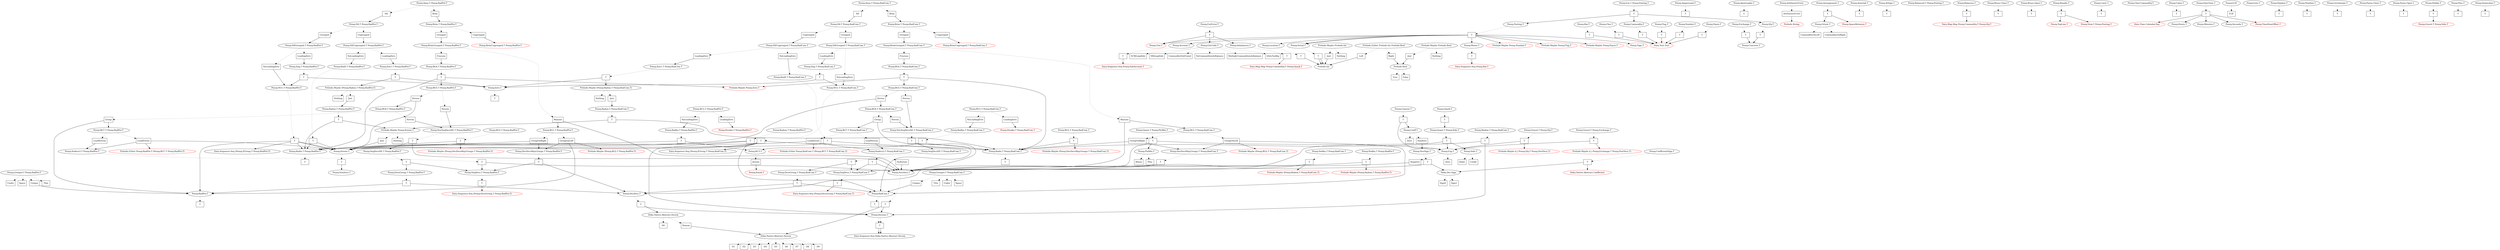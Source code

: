 digraph G {
node [color=red];
"Data.Sequence.Seq Deka.Native.Abstract.Decem" [color=black];
"Deka.Dec.Sign" [color=black];
"Deka.Dec.Sign Sign0" [shape=box, label=Sign0, color=black];
"Deka.Dec.Sign" -> "Deka.Dec.Sign Sign0" [style=dotted];
"Deka.Dec.Sign Sign1" [shape=box, label=Sign1, color=black];
"Deka.Dec.Sign" -> "Deka.Dec.Sign Sign1" [style=dotted];
"Deka.Native.Abstract.Decem" [color=black];
"Deka.Native.Abstract.Decem D0" [shape=box, label=D0, color=black];
"Deka.Native.Abstract.Decem" -> "Deka.Native.Abstract.Decem D0" [style=dotted];
"Deka.Native.Abstract.Decem Nonem" [shape=box, label=Nonem, color=black];
"Deka.Native.Abstract.Decem Nonem" -> "Deka.Native.Abstract.Novem";
"Deka.Native.Abstract.Decem" -> "Deka.Native.Abstract.Decem Nonem" [style=dotted];
"Deka.Native.Abstract.Novem" [color=black];
"Deka.Native.Abstract.Novem D1" [shape=box, label=D1, color=black];
"Deka.Native.Abstract.Novem" -> "Deka.Native.Abstract.Novem D1" [style=dotted];
"Deka.Native.Abstract.Novem D2" [shape=box, label=D2, color=black];
"Deka.Native.Abstract.Novem" -> "Deka.Native.Abstract.Novem D2" [style=dotted];
"Deka.Native.Abstract.Novem D3" [shape=box, label=D3, color=black];
"Deka.Native.Abstract.Novem" -> "Deka.Native.Abstract.Novem D3" [style=dotted];
"Deka.Native.Abstract.Novem D4" [shape=box, label=D4, color=black];
"Deka.Native.Abstract.Novem" -> "Deka.Native.Abstract.Novem D4" [style=dotted];
"Deka.Native.Abstract.Novem D5" [shape=box, label=D5, color=black];
"Deka.Native.Abstract.Novem" -> "Deka.Native.Abstract.Novem D5" [style=dotted];
"Deka.Native.Abstract.Novem D6" [shape=box, label=D6, color=black];
"Deka.Native.Abstract.Novem" -> "Deka.Native.Abstract.Novem D6" [style=dotted];
"Deka.Native.Abstract.Novem D7" [shape=box, label=D7, color=black];
"Deka.Native.Abstract.Novem" -> "Deka.Native.Abstract.Novem D7" [style=dotted];
"Deka.Native.Abstract.Novem D8" [shape=box, label=D8, color=black];
"Deka.Native.Abstract.Novem" -> "Deka.Native.Abstract.Novem D8" [style=dotted];
"Deka.Native.Abstract.Novem D9" [shape=box, label=D9, color=black];
"Deka.Native.Abstract.Novem" -> "Deka.Native.Abstract.Novem D9" [style=dotted];
"Penny.Account.T" [color=black];
"Penny.Account.T T" [shape=box, label=T, color=black];
"Penny.Account.T T" -> "Data.Sequence.Seq Penny.SubAccount.T";
"Penny.Account.T" -> "Penny.Account.T T" [style=dotted];
"Penny.Ampersand.T" [color=black];
"Penny.Ampersand.T T" [shape=box, label=T, color=black];
"Penny.Ampersand.T" -> "Penny.Ampersand.T T" [style=dotted];
"Penny.Anna.T Penny.RadCom.T" [color=black];
"Penny.Anna.T Penny.RadCom.T Nil" [shape=box, label=Nil, color=black];
"Penny.Anna.T Penny.RadCom.T Nil" -> "Penny.Nil.T Penny.RadCom.T";
"Penny.Anna.T Penny.RadCom.T" -> "Penny.Anna.T Penny.RadCom.T Nil" [style=dotted];
"Penny.Anna.T Penny.RadCom.T Brim" [shape=box, label=Brim, color=black];
"Penny.Anna.T Penny.RadCom.T Brim" -> "Penny.Brim.T Penny.RadCom.T";
"Penny.Anna.T Penny.RadCom.T" -> "Penny.Anna.T Penny.RadCom.T Brim" [style=dotted];
"Penny.Anna.T Penny.RadPer.T" [color=black];
"Penny.Anna.T Penny.RadPer.T Nil" [shape=box, label=Nil, color=black];
"Penny.Anna.T Penny.RadPer.T Nil" -> "Penny.Nil.T Penny.RadPer.T";
"Penny.Anna.T Penny.RadPer.T" -> "Penny.Anna.T Penny.RadPer.T Nil" [style=dotted];
"Penny.Anna.T Penny.RadPer.T Brim" [shape=box, label=Brim, color=black];
"Penny.Anna.T Penny.RadPer.T Brim" -> "Penny.Brim.T Penny.RadPer.T";
"Penny.Anna.T Penny.RadPer.T" -> "Penny.Anna.T Penny.RadPer.T Brim" [style=dotted];
"Penny.Apostrophe.T" [color=black];
"Penny.Apostrophe.T T" [shape=box, label=T, color=black];
"Penny.Apostrophe.T" -> "Penny.Apostrophe.T T" [style=dotted];
"Penny.ArithmeticError" [color=black];
"Penny.ArithmeticError ArithmeticError" [shape=box, label=ArithmeticError, color=black];
"Penny.ArithmeticError ArithmeticError" -> "Prelude.String";
"Penny.ArithmeticError" -> "Penny.ArithmeticError ArithmeticError" [style=dotted];
"Penny.Arrangement.T" [color=black];
"Penny.Arrangement.T T" [shape=box, label=T, color=black];
"Penny.Arrangement.T T" -> "Penny.Orient.T";
"Penny.Arrangement.T T" -> "Penny.SpaceBetween.T";
"Penny.Arrangement.T" -> "Penny.Arrangement.T T" [style=dotted];
"Penny.Asterisk.T" [color=black];
"Penny.Asterisk.T T" [shape=box, label=T, color=black];
"Penny.Asterisk.T" -> "Penny.Asterisk.T T" [style=dotted];
"Penny.AtSign.T" [color=black];
"Penny.AtSign.T T" [shape=box, label=T, color=black];
"Penny.AtSign.T" -> "Penny.AtSign.T T" [style=dotted];
"Penny.BG1.T Penny.RadCom.T" [color=black];
"Penny.BG1.T Penny.RadCom.T GroupOnLeft" [shape=box, label=GroupOnLeft, color=black];
"Penny.BG1.T Penny.RadCom.T GroupOnLeft" -> "Penny.RadCom.T";
"Penny.BG1.T Penny.RadCom.T GroupOnLeft" -> "Penny.DecDecsMayGroups.T Penny.RadCom.T";
"Penny.BG1.T Penny.RadCom.T GroupOnLeft" -> "Prelude.Maybe (Penny.BG2.T Penny.RadCom.T)";
"Penny.BG1.T Penny.RadCom.T" -> "Penny.BG1.T Penny.RadCom.T GroupOnLeft" [style=dotted];
"Penny.BG1.T Penny.RadCom.T GroupOnRight" [shape=box, label=GroupOnRight, color=black];
"Penny.BG1.T Penny.RadCom.T GroupOnRight" -> "Penny.Radix.T Penny.RadCom.T";
"Penny.BG1.T Penny.RadCom.T GroupOnRight" -> "Penny.DecDecsMayGroups.T Penny.RadCom.T";
"Penny.BG1.T Penny.RadCom.T" -> "Penny.BG1.T Penny.RadCom.T GroupOnRight" [style=dotted];
"Penny.BG1.T Penny.RadPer.T" [color=black];
"Penny.BG1.T Penny.RadPer.T GroupOnLeft" [shape=box, label=GroupOnLeft, color=black];
"Penny.BG1.T Penny.RadPer.T GroupOnLeft" -> "Penny.RadPer.T";
"Penny.BG1.T Penny.RadPer.T GroupOnLeft" -> "Penny.DecDecsMayGroups.T Penny.RadPer.T";
"Penny.BG1.T Penny.RadPer.T GroupOnLeft" -> "Prelude.Maybe (Penny.BG2.T Penny.RadPer.T)";
"Penny.BG1.T Penny.RadPer.T" -> "Penny.BG1.T Penny.RadPer.T GroupOnLeft" [style=dotted];
"Penny.BG1.T Penny.RadPer.T GroupOnRight" [shape=box, label=GroupOnRight, color=black];
"Penny.BG1.T Penny.RadPer.T GroupOnRight" -> "Penny.Radix.T Penny.RadPer.T";
"Penny.BG1.T Penny.RadPer.T GroupOnRight" -> "Penny.DecDecsMayGroups.T Penny.RadPer.T";
"Penny.BG1.T Penny.RadPer.T" -> "Penny.BG1.T Penny.RadPer.T GroupOnRight" [style=dotted];
"Penny.BG2.T Penny.RadCom.T" [color=black];
"Penny.BG2.T Penny.RadCom.T T" [shape=box, label=T, color=black];
"Penny.BG2.T Penny.RadCom.T T" -> "Penny.Radix.T Penny.RadCom.T";
"Penny.BG2.T Penny.RadCom.T T" -> "Prelude.Maybe (Penny.DecDecsMayGroups.T Penny.RadCom.T)";
"Penny.BG2.T Penny.RadCom.T" -> "Penny.BG2.T Penny.RadCom.T T" [style=dotted];
"Penny.BG2.T Penny.RadPer.T" [color=black];
"Penny.BG2.T Penny.RadPer.T T" [shape=box, label=T, color=black];
"Penny.BG2.T Penny.RadPer.T T" -> "Penny.Radix.T Penny.RadPer.T";
"Penny.BG2.T Penny.RadPer.T T" -> "Prelude.Maybe (Penny.DecDecsMayGroups.T Penny.RadPer.T)";
"Penny.BG2.T Penny.RadPer.T" -> "Penny.BG2.T Penny.RadPer.T T" [style=dotted];
"Penny.BG4.T Penny.RadCom.T" [color=black];
"Penny.BG4.T Penny.RadCom.T T" [shape=box, label=T, color=black];
"Penny.BG4.T Penny.RadCom.T T" -> "Prelude.Maybe Penny.Zero.T";
"Penny.BG4.T Penny.RadCom.T T" -> "Penny.Radix.T Penny.RadCom.T";
"Penny.BG4.T Penny.RadCom.T T" -> "Penny.BG5.T Penny.RadCom.T";
"Penny.BG4.T Penny.RadCom.T" -> "Penny.BG4.T Penny.RadCom.T T" [style=dotted];
"Penny.BG4.T Penny.RadPer.T" [color=black];
"Penny.BG4.T Penny.RadPer.T T" [shape=box, label=T, color=black];
"Penny.BG4.T Penny.RadPer.T T" -> "Prelude.Maybe Penny.Zero.T";
"Penny.BG4.T Penny.RadPer.T T" -> "Penny.Radix.T Penny.RadPer.T";
"Penny.BG4.T Penny.RadPer.T T" -> "Penny.BG5.T Penny.RadPer.T";
"Penny.BG4.T Penny.RadPer.T" -> "Penny.BG4.T Penny.RadPer.T T" [style=dotted];
"Penny.BG5.T Penny.RadCom.T" [color=black];
"Penny.BG5.T Penny.RadCom.T Novem" [shape=box, label=Novem, color=black];
"Penny.BG5.T Penny.RadCom.T Novem" -> "Penny.NovSeqDecsNE.T Penny.RadCom.T";
"Penny.BG5.T Penny.RadCom.T" -> "Penny.BG5.T Penny.RadCom.T Novem" [style=dotted];
"Penny.BG5.T Penny.RadCom.T Zeroes" [shape=box, label=Zeroes, color=black];
"Penny.BG5.T Penny.RadCom.T Zeroes" -> "Penny.Zeroes.T";
"Penny.BG5.T Penny.RadCom.T Zeroes" -> "Penny.BG6.T Penny.RadCom.T";
"Penny.BG5.T Penny.RadCom.T" -> "Penny.BG5.T Penny.RadCom.T Zeroes" [style=dotted];
"Penny.BG5.T Penny.RadPer.T" [color=black];
"Penny.BG5.T Penny.RadPer.T Novem" [shape=box, label=Novem, color=black];
"Penny.BG5.T Penny.RadPer.T Novem" -> "Penny.NovSeqDecsNE.T Penny.RadPer.T";
"Penny.BG5.T Penny.RadPer.T" -> "Penny.BG5.T Penny.RadPer.T Novem" [style=dotted];
"Penny.BG5.T Penny.RadPer.T Zeroes" [shape=box, label=Zeroes, color=black];
"Penny.BG5.T Penny.RadPer.T Zeroes" -> "Penny.Zeroes.T";
"Penny.BG5.T Penny.RadPer.T Zeroes" -> "Penny.BG6.T Penny.RadPer.T";
"Penny.BG5.T Penny.RadPer.T" -> "Penny.BG5.T Penny.RadPer.T Zeroes" [style=dotted];
"Penny.BG6.T Penny.RadCom.T" [color=black];
"Penny.BG6.T Penny.RadCom.T Novem" [shape=box, label=Novem, color=black];
"Penny.BG6.T Penny.RadCom.T Novem" -> "Penny.NovSeqDecsNE.T Penny.RadCom.T";
"Penny.BG6.T Penny.RadCom.T" -> "Penny.BG6.T Penny.RadCom.T Novem" [style=dotted];
"Penny.BG6.T Penny.RadCom.T Group" [shape=box, label=Group, color=black];
"Penny.BG6.T Penny.RadCom.T Group" -> "Penny.RadCom.T";
"Penny.BG6.T Penny.RadCom.T Group" -> "Penny.BG7.T Penny.RadCom.T";
"Penny.BG6.T Penny.RadCom.T" -> "Penny.BG6.T Penny.RadCom.T Group" [style=dotted];
"Penny.BG6.T Penny.RadPer.T" [color=black];
"Penny.BG6.T Penny.RadPer.T Novem" [shape=box, label=Novem, color=black];
"Penny.BG6.T Penny.RadPer.T Novem" -> "Penny.NovSeqDecsNE.T Penny.RadPer.T";
"Penny.BG6.T Penny.RadPer.T" -> "Penny.BG6.T Penny.RadPer.T Novem" [style=dotted];
"Penny.BG6.T Penny.RadPer.T Group" [shape=box, label=Group, color=black];
"Penny.BG6.T Penny.RadPer.T Group" -> "Penny.RadPer.T";
"Penny.BG6.T Penny.RadPer.T Group" -> "Penny.BG7.T Penny.RadPer.T";
"Penny.BG6.T Penny.RadPer.T" -> "Penny.BG6.T Penny.RadPer.T Group" [style=dotted];
"Penny.BG7.T Penny.RadCom.T" [color=black];
"Penny.BG7.T Penny.RadCom.T LeadZeroes" [shape=box, label=LeadZeroes, color=black];
"Penny.BG7.T Penny.RadCom.T LeadZeroes" -> "Penny.Zeroes.T";
"Penny.BG7.T Penny.RadCom.T LeadZeroes" -> "Prelude.Either Penny.RadCom.T (Penny.BG7.T Penny.RadCom.T)";
"Penny.BG7.T Penny.RadCom.T LeadZeroes" -> "Penny.Nodecs3.T Penny.RadCom.T";
"Penny.BG7.T Penny.RadCom.T" -> "Penny.BG7.T Penny.RadCom.T LeadZeroes" [style=dotted];
"Penny.BG7.T Penny.RadCom.T LeadNovem" [shape=box, label=LeadNovem, color=black];
"Penny.BG7.T Penny.RadCom.T LeadNovem" -> "Penny.Nodecs3.T Penny.RadCom.T";
"Penny.BG7.T Penny.RadCom.T" -> "Penny.BG7.T Penny.RadCom.T LeadNovem" [style=dotted];
"Penny.BG7.T Penny.RadPer.T" [color=black];
"Penny.BG7.T Penny.RadPer.T LeadZeroes" [shape=box, label=LeadZeroes, color=black];
"Penny.BG7.T Penny.RadPer.T LeadZeroes" -> "Penny.Zeroes.T";
"Penny.BG7.T Penny.RadPer.T LeadZeroes" -> "Prelude.Either Penny.RadPer.T (Penny.BG7.T Penny.RadPer.T)";
"Penny.BG7.T Penny.RadPer.T LeadZeroes" -> "Penny.Nodecs3.T Penny.RadPer.T";
"Penny.BG7.T Penny.RadPer.T" -> "Penny.BG7.T Penny.RadPer.T LeadZeroes" [style=dotted];
"Penny.BG7.T Penny.RadPer.T LeadNovem" [shape=box, label=LeadNovem, color=black];
"Penny.BG7.T Penny.RadPer.T LeadNovem" -> "Penny.Nodecs3.T Penny.RadPer.T";
"Penny.BG7.T Penny.RadPer.T" -> "Penny.BG7.T Penny.RadPer.T LeadNovem" [style=dotted];
"Penny.BU2.T Penny.RadCom.T" [color=black];
"Penny.BU2.T Penny.RadCom.T LeadingZero" [shape=box, label=LeadingZero, color=black];
"Penny.BU2.T Penny.RadCom.T LeadingZero" -> "Penny.Zerabu.T Penny.RadCom.T";
"Penny.BU2.T Penny.RadCom.T" -> "Penny.BU2.T Penny.RadCom.T LeadingZero" [style=dotted];
"Penny.BU2.T Penny.RadCom.T NoLeadingZero" [shape=box, label=NoLeadingZero, color=black];
"Penny.BU2.T Penny.RadCom.T NoLeadingZero" -> "Penny.Radbu.T Penny.RadCom.T";
"Penny.BU2.T Penny.RadCom.T" -> "Penny.BU2.T Penny.RadCom.T NoLeadingZero" [style=dotted];
"Penny.BU2.T Penny.RadPer.T" [color=black];
"Penny.BU2.T Penny.RadPer.T LeadingZero" [shape=box, label=LeadingZero, color=black];
"Penny.BU2.T Penny.RadPer.T LeadingZero" -> "Penny.Zerabu.T Penny.RadPer.T";
"Penny.BU2.T Penny.RadPer.T" -> "Penny.BU2.T Penny.RadPer.T LeadingZero" [style=dotted];
"Penny.BU2.T Penny.RadPer.T NoLeadingZero" [shape=box, label=NoLeadingZero, color=black];
"Penny.BU2.T Penny.RadPer.T NoLeadingZero" -> "Penny.Radbu.T Penny.RadPer.T";
"Penny.BU2.T Penny.RadPer.T" -> "Penny.BU2.T Penny.RadPer.T NoLeadingZero" [style=dotted];
"Penny.BU3.T" [color=black];
"Penny.BU3.T Zeroes" [shape=box, label=Zeroes, color=black];
"Penny.BU3.T Zeroes" -> "Penny.Zenod.T";
"Penny.BU3.T" -> "Penny.BU3.T Zeroes" [style=dotted];
"Penny.BU3.T NoZeroes" [shape=box, label=NoZeroes, color=black];
"Penny.BU3.T NoZeroes" -> "Penny.NovDecs.T";
"Penny.BU3.T" -> "Penny.BU3.T NoZeroes" [style=dotted];
"Penny.Balanced.T Penny.Posting.T" [color=black];
"Penny.Balances.T" [color=black];
"Penny.Balances.T T" [shape=box, label=T, color=black];
"Penny.Balances.T T" -> "Data.Map.Map Penny.Commodity.T Penny.Qty.T";
"Penny.Balances.T" -> "Penny.Balances.T T" [style=dotted];
"Penny.Bar.T" [color=black];
"Penny.Bar.T T" [shape=box, label=T, color=black];
"Penny.Bar.T T" -> "Data.Text.Text";
"Penny.Bar.T" -> "Penny.Bar.T T" [style=dotted];
"Penny.Brace.Close.T" [color=black];
"Penny.Brace.Close.T T" [shape=box, label=T, color=black];
"Penny.Brace.Close.T" -> "Penny.Brace.Close.T T" [style=dotted];
"Penny.Brace.Open.T" [color=black];
"Penny.Brace.Open.T T" [shape=box, label=T, color=black];
"Penny.Brace.Open.T" -> "Penny.Brace.Open.T T" [style=dotted];
"Penny.Brim.T Penny.RadPer.T" [color=black];
"Penny.Brim.T Penny.RadPer.T Grouped" [shape=box, label=Grouped, color=black];
"Penny.Brim.T Penny.RadPer.T Grouped" -> "Penny.BrimGrouped.T Penny.RadPer.T";
"Penny.Brim.T Penny.RadPer.T" -> "Penny.Brim.T Penny.RadPer.T Grouped" [style=dotted];
"Penny.Brim.T Penny.RadPer.T Ungrouped" [shape=box, label=Ungrouped, color=black];
"Penny.Brim.T Penny.RadPer.T Ungrouped" -> "Penny.BrimUngrouped.T Penny.RadPer.T";
"Penny.Brim.T Penny.RadPer.T" -> "Penny.Brim.T Penny.RadPer.T Ungrouped" [style=dotted];
"Penny.Brim.T Penny.RadCom.T" [color=black];
"Penny.Brim.T Penny.RadCom.T Grouped" [shape=box, label=Grouped, color=black];
"Penny.Brim.T Penny.RadCom.T Grouped" -> "Penny.BrimGrouped.T Penny.RadCom.T";
"Penny.Brim.T Penny.RadCom.T" -> "Penny.Brim.T Penny.RadCom.T Grouped" [style=dotted];
"Penny.Brim.T Penny.RadCom.T Ungrouped" [shape=box, label=Ungrouped, color=black];
"Penny.Brim.T Penny.RadCom.T Ungrouped" -> "Penny.BrimUngrouped.T Penny.RadCom.T";
"Penny.Brim.T Penny.RadCom.T" -> "Penny.Brim.T Penny.RadCom.T Ungrouped" [style=dotted];
"Penny.BrimGrouped.T Penny.RadPer.T" [color=black];
"Penny.BrimGrouped.T Penny.RadPer.T Masuno" [shape=box, label=Masuno, color=black];
"Penny.BrimGrouped.T Penny.RadPer.T Masuno" -> "Penny.NovDecs.T";
"Penny.BrimGrouped.T Penny.RadPer.T Masuno" -> "Penny.BG1.T Penny.RadPer.T";
"Penny.BrimGrouped.T Penny.RadPer.T" -> "Penny.BrimGrouped.T Penny.RadPer.T Masuno" [style=dotted];
"Penny.BrimGrouped.T Penny.RadPer.T Fracuno" [shape=box, label=Fracuno, color=black];
"Penny.BrimGrouped.T Penny.RadPer.T Fracuno" -> "Penny.BG4.T Penny.RadPer.T";
"Penny.BrimGrouped.T Penny.RadPer.T" -> "Penny.BrimGrouped.T Penny.RadPer.T Fracuno" [style=dotted];
"Penny.BrimGrouped.T Penny.RadCom.T" [color=black];
"Penny.BrimGrouped.T Penny.RadCom.T Masuno" [shape=box, label=Masuno, color=black];
"Penny.BrimGrouped.T Penny.RadCom.T Masuno" -> "Penny.NovDecs.T";
"Penny.BrimGrouped.T Penny.RadCom.T Masuno" -> "Penny.BG1.T Penny.RadCom.T";
"Penny.BrimGrouped.T Penny.RadCom.T" -> "Penny.BrimGrouped.T Penny.RadCom.T Masuno" [style=dotted];
"Penny.BrimGrouped.T Penny.RadCom.T Fracuno" [shape=box, label=Fracuno, color=black];
"Penny.BrimGrouped.T Penny.RadCom.T Fracuno" -> "Penny.BG4.T Penny.RadCom.T";
"Penny.BrimGrouped.T Penny.RadCom.T" -> "Penny.BrimGrouped.T Penny.RadCom.T Fracuno" [style=dotted];
"Penny.Bundle.T" [color=black];
"Penny.Bundle.T T" [shape=box, label=T, color=black];
"Penny.Bundle.T T" -> "Penny.TopLine.T";
"Penny.Bundle.T T" -> "Penny.View.T Penny.Posting.T";
"Penny.Bundle.T" -> "Penny.Bundle.T T" [style=dotted];
"Penny.Caret.T" [color=black];
"Penny.Caret.T T" [shape=box, label=T, color=black];
"Penny.Caret.T" -> "Penny.Caret.T T" [style=dotted];
"Penny.Cement.T" [color=black];
"Penny.Cement.T T" [shape=box, label=T, color=black];
"Penny.Cement.T T" -> "Penny.Coeff.T";
"Penny.Cement.T T" -> "Penny.Exp.T";
"Penny.Cement.T" -> "Penny.Cement.T T" [style=dotted];
"Penny.Char.Commodity.T" [color=black];
"Penny.Clxn.T" [color=black];
"Penny.Clxn.T T" [shape=box, label=T, color=black];
"Penny.Clxn.T T" -> "Data.Text.Text";
"Penny.Clxn.T" -> "Penny.Clxn.T T" [style=dotted];
"Penny.Coeff.T" [color=black];
"Penny.Coeff.T Zero" [shape=box, label=Zero, color=black];
"Penny.Coeff.T" -> "Penny.Coeff.T Zero" [style=dotted];
"Penny.Coeff.T NonZero" [shape=box, label=NonZero, color=black];
"Penny.Coeff.T NonZero" -> "Penny.NovSign.T";
"Penny.Coeff.T" -> "Penny.Coeff.T NonZero" [style=dotted];
"Penny.CoefficientSign.T" [color=black];
"Penny.CoefficientSign.T T" [shape=box, label=T, color=black];
"Penny.CoefficientSign.T T" -> "Deka.Native.Abstract.Coefficient";
"Penny.CoefficientSign.T T" -> "Deka.Dec.Sign";
"Penny.CoefficientSign.T" -> "Penny.CoefficientSign.T T" [style=dotted];
"Penny.Colon.T" [color=black];
"Penny.Colon.T T" [shape=box, label=T, color=black];
"Penny.Colon.T" -> "Penny.Colon.T T" [style=dotted];
"Penny.Commodity.T" [color=black];
"Penny.Commodity.T T" [shape=box, label=T, color=black];
"Penny.Commodity.T T" -> "Data.Text.Text";
"Penny.Commodity.T" -> "Penny.Commodity.T T" [style=dotted];
"Penny.Concrete.T" [color=black];
"Penny.Decems.T" [color=black];
"Penny.Decems.T T" [shape=box, label=T, color=black];
"Penny.Decems.T T" -> "Data.Sequence.Seq Deka.Native.Abstract.Decem";
"Penny.Decems.T" -> "Penny.Decems.T T" [style=dotted];
"Penny.DateTime.T" [color=black];
"Penny.DateTime.T T" [shape=box, label=T, color=black];
"Penny.DateTime.T T" -> "Data.Time.Calendar.Day";
"Penny.DateTime.T T" -> "Penny.Hours.T";
"Penny.DateTime.T T" -> "Penny.Minutes.T";
"Penny.DateTime.T T" -> "Penny.Seconds.T";
"Penny.DateTime.T T" -> "Penny.TimeZoneOffset.T";
"Penny.DateTime.T" -> "Penny.DateTime.T T" [style=dotted];
"Penny.DecDecs.T" [color=black];
"Penny.DecDecs.T T" [shape=box, label=T, color=black];
"Penny.DecDecs.T T" -> "Deka.Native.Abstract.Decem";
"Penny.DecDecs.T T" -> "Penny.Decems.T";
"Penny.DecDecs.T" -> "Penny.DecDecs.T T" [style=dotted];
"Penny.Decems.T" [color=black];
"Penny.Decems.T T" [shape=box, label=T, color=black];
"Penny.Decems.T T" -> "Data.Sequence.Seq Deka.Native.Abstract.Decem";
"Penny.Decems.T" -> "Penny.Decems.T T" [style=dotted];
"Penny.DecDecsMayGroups.T Penny.RadPer.T" [color=black];
"Penny.DecDecsMayGroups.T Penny.RadPer.T T" [shape=box, label=T, color=black];
"Penny.DecDecsMayGroups.T Penny.RadPer.T T" -> "Penny.DecDecs.T";
"Penny.DecDecsMayGroups.T Penny.RadPer.T T" -> "Penny.SeqDecs.T Penny.RadPer.T";
"Penny.DecDecsMayGroups.T Penny.RadPer.T" -> "Penny.DecDecsMayGroups.T Penny.RadPer.T T" [style=dotted];
"Penny.DecDecsMayGroups.T Penny.RadCom.T" [color=black];
"Penny.DecDecsMayGroups.T Penny.RadCom.T T" [shape=box, label=T, color=black];
"Penny.DecDecsMayGroups.T Penny.RadCom.T T" -> "Penny.DecDecs.T";
"Penny.DecDecsMayGroups.T Penny.RadCom.T T" -> "Penny.SeqDecs.T Penny.RadCom.T";
"Penny.DecDecsMayGroups.T Penny.RadCom.T" -> "Penny.DecDecsMayGroups.T Penny.RadCom.T T" [style=dotted];
"Penny.DecsGroup.T Penny.RadPer.T" [color=black];
"Penny.DecsGroup.T Penny.RadPer.T T" [shape=box, label=T, color=black];
"Penny.DecsGroup.T Penny.RadPer.T T" -> "Penny.RadPer.T";
"Penny.DecsGroup.T Penny.RadPer.T T" -> "Penny.DecDecs.T";
"Penny.DecsGroup.T Penny.RadPer.T" -> "Penny.DecsGroup.T Penny.RadPer.T T" [style=dotted];
"Penny.DecsGroup.T Penny.RadCom.T" [color=black];
"Penny.DecsGroup.T Penny.RadCom.T T" [shape=box, label=T, color=black];
"Penny.DecsGroup.T Penny.RadCom.T T" -> "Penny.RadCom.T";
"Penny.DecsGroup.T Penny.RadCom.T T" -> "Penny.DecDecs.T";
"Penny.DecsGroup.T Penny.RadCom.T" -> "Penny.DecsGroup.T Penny.RadCom.T T" [style=dotted];
"Penny.EOF" [color=black];
"Penny.EOF EOF" [shape=box, label=EOF, color=black];
"Penny.EOF" -> "Penny.EOF EOF" [style=dotted];
"Penny.Ent.T Penny.Posting.T" [color=black];
"Penny.Ent.T Penny.Posting.T T" [shape=box, label=T, color=black];
"Penny.Ent.T Penny.Posting.T T" -> "Penny.Qty.T";
"Penny.Ent.T Penny.Posting.T T" -> "Penny.Commodity.T";
"Penny.Ent.T Penny.Posting.T T" -> "Penny.Posting.T";
"Penny.Ent.T Penny.Posting.T" -> "Penny.Ent.T Penny.Posting.T T" [style=dotted];
"Penny.EntCode.T" [color=black];
"Penny.EntCode.T SCWrongSide" [shape=box, label=SCWrongSide, color=black];
"Penny.EntCode.T" -> "Penny.EntCode.T SCWrongSide" [style=dotted];
"Penny.EntCode.T SWrongSide" [shape=box, label=SWrongSide, color=black];
"Penny.EntCode.T" -> "Penny.EntCode.T SWrongSide" [style=dotted];
"Penny.EntCode.T CommodityNotFound" [shape=box, label=CommodityNotFound, color=black];
"Penny.EntCode.T" -> "Penny.EntCode.T CommodityNotFound" [style=dotted];
"Penny.EntCode.T NoCommoditiesInBalance" [shape=box, label=NoCommoditiesInBalance, color=black];
"Penny.EntCode.T" -> "Penny.EntCode.T NoCommoditiesInBalance" [style=dotted];
"Penny.EntCode.T MultipleCommoditiesInBalance" [shape=box, label=MultipleCommoditiesInBalance, color=black];
"Penny.EntCode.T" -> "Penny.EntCode.T MultipleCommoditiesInBalance" [style=dotted];
"Penny.EntCode.T QQtyTooBig" [shape=box, label=QQtyTooBig, color=black];
"Penny.EntCode.T" -> "Penny.EntCode.T QQtyTooBig" [style=dotted];
"Penny.EntError.T" [color=black];
"Penny.EntError.T T" [shape=box, label=T, color=black];
"Penny.EntError.T T" -> "Penny.EntCode.T";
"Penny.EntError.T T" -> "Penny.Trio.T";
"Penny.EntError.T T" -> "Penny.Imbalances.T";
"Penny.EntError.T" -> "Penny.EntError.T T" [style=dotted];
"Penny.Ents.T" [color=black];
"Penny.Exchange.T" [color=black];
"Penny.Exchange.T T" [shape=box, label=T, color=black];
"Penny.Exchange.T T" -> "Penny.Concrete.T";
"Penny.Exchange.T" -> "Penny.Exchange.T T" [style=dotted];
"Penny.Exp.T" [color=black];
"Penny.Exp.T Zero" [shape=box, label=Zero, color=black];
"Penny.Exp.T" -> "Penny.Exp.T Zero" [style=dotted];
"Penny.Exp.T Negative" [shape=box, label=Negative, color=black];
"Penny.Exp.T Negative" -> "Penny.NovDecs.T";
"Penny.Exp.T" -> "Penny.Exp.T Negative" [style=dotted];
"Penny.Flag.T" [color=black];
"Penny.Flag.T T" [shape=box, label=T, color=black];
"Penny.Flag.T T" -> "Data.Text.Text";
"Penny.Flag.T" -> "Penny.Flag.T T" [style=dotted];
"Penny.Gravel.T Penny.Qty.T" [color=black];
"Penny.Gravel.T Penny.Qty.T T" [shape=box, label=T, color=black];
"Penny.Gravel.T Penny.Qty.T T" -> "Prelude.Maybe ((,) Penny.Qty.T Penny.NovDecs.T)";
"Penny.Gravel.T Penny.Qty.T T" -> "Penny.Exp.T";
"Penny.Gravel.T Penny.Qty.T" -> "Penny.Gravel.T Penny.Qty.T T" [style=dotted];
"Penny.Gravel.T Penny.Exchange.T" [color=black];
"Penny.Gravel.T Penny.Exchange.T T" [shape=box, label=T, color=black];
"Penny.Gravel.T Penny.Exchange.T T" -> "Prelude.Maybe ((,) Penny.Exchange.T Penny.NovDecs.T)";
"Penny.Gravel.T Penny.Exchange.T T" -> "Penny.Exp.T";
"Penny.Gravel.T Penny.Exchange.T" -> "Penny.Gravel.T Penny.Exchange.T T" [style=dotted];
"Penny.Grouper.T Penny.RadCom.T" [color=black];
"Penny.Grouper.T Penny.RadCom.T Space" [shape=box, label=Space, color=black];
"Penny.Grouper.T Penny.RadCom.T" -> "Penny.Grouper.T Penny.RadCom.T Space" [style=dotted];
"Penny.Grouper.T Penny.RadCom.T Thin" [shape=box, label=Thin, color=black];
"Penny.Grouper.T Penny.RadCom.T" -> "Penny.Grouper.T Penny.RadCom.T Thin" [style=dotted];
"Penny.Grouper.T Penny.RadCom.T Under" [shape=box, label=Under, color=black];
"Penny.Grouper.T Penny.RadCom.T" -> "Penny.Grouper.T Penny.RadCom.T Under" [style=dotted];
"Penny.Grouper.T Penny.RadCom.T Unique" [shape=box, label=Unique, color=black];
"Penny.Grouper.T Penny.RadCom.T Unique" -> "Penny.RadCom.T";
"Penny.Grouper.T Penny.RadCom.T" -> "Penny.Grouper.T Penny.RadCom.T Unique" [style=dotted];
"Penny.Grouper.T Penny.RadPer.T" [color=black];
"Penny.Grouper.T Penny.RadPer.T Space" [shape=box, label=Space, color=black];
"Penny.Grouper.T Penny.RadPer.T" -> "Penny.Grouper.T Penny.RadPer.T Space" [style=dotted];
"Penny.Grouper.T Penny.RadPer.T Thin" [shape=box, label=Thin, color=black];
"Penny.Grouper.T Penny.RadPer.T" -> "Penny.Grouper.T Penny.RadPer.T Thin" [style=dotted];
"Penny.Grouper.T Penny.RadPer.T Under" [shape=box, label=Under, color=black];
"Penny.Grouper.T Penny.RadPer.T" -> "Penny.Grouper.T Penny.RadPer.T Under" [style=dotted];
"Penny.Grouper.T Penny.RadPer.T Unique" [shape=box, label=Unique, color=black];
"Penny.Grouper.T Penny.RadPer.T Unique" -> "Penny.RadPer.T";
"Penny.Grouper.T Penny.RadPer.T" -> "Penny.Grouper.T Penny.RadPer.T Unique" [style=dotted];
"Penny.Hours.T" [color=black];
"Penny.Hyphen.T" [color=black];
"Penny.Hyphen.T T" [shape=box, label=T, color=black];
"Penny.Hyphen.T" -> "Penny.Hyphen.T T" [style=dotted];
"Penny.Imbalances.T" [color=black];
"Penny.Imbalances.T T" [shape=box, label=T, color=black];
"Penny.Imbalances.T T" -> "Data.Map.Map Penny.Commodity.T Penny.Quark.T";
"Penny.Imbalances.T" -> "Penny.Imbalances.T T" [style=dotted];
"Penny.Location.T" [color=black];
"Penny.Location.T T" [shape=box, label=T, color=black];
"Penny.Location.T T" -> "Prelude.Int";
"Penny.Location.T" -> "Penny.Location.T T" [style=dotted];
"Penny.Memo.T" [color=black];
"Penny.Memo.T T" [shape=box, label=T, color=black];
"Penny.Memo.T T" -> "Data.Sequence.Seq Penny.Bar.T";
"Penny.Memo.T" -> "Penny.Memo.T T" [style=dotted];
"Penny.Minutes.T" [color=black];
"Penny.NG1.T Penny.RadCom.T" [color=black];
"Penny.NG1.T Penny.RadCom.T T" [shape=box, label=T, color=black];
"Penny.NG1.T Penny.RadCom.T T" -> "Penny.Radix.T Penny.RadCom.T";
"Penny.NG1.T Penny.RadCom.T T" -> "Penny.Zeroes.T";
"Penny.NG1.T Penny.RadCom.T T" -> "Penny.RadCom.T";
"Penny.NG1.T Penny.RadCom.T T" -> "Penny.Zeroes.T";
"Penny.NG1.T Penny.RadCom.T T" -> "Data.Sequence.Seq (Penny.ZGroup.T Penny.RadCom.T)";
"Penny.NG1.T Penny.RadCom.T" -> "Penny.NG1.T Penny.RadCom.T T" [style=dotted];
"Penny.NG1.T Penny.RadPer.T" [color=black];
"Penny.NG1.T Penny.RadPer.T T" [shape=box, label=T, color=black];
"Penny.NG1.T Penny.RadPer.T T" -> "Penny.Radix.T Penny.RadPer.T";
"Penny.NG1.T Penny.RadPer.T T" -> "Penny.Zeroes.T";
"Penny.NG1.T Penny.RadPer.T T" -> "Penny.RadPer.T";
"Penny.NG1.T Penny.RadPer.T T" -> "Penny.Zeroes.T";
"Penny.NG1.T Penny.RadPer.T T" -> "Data.Sequence.Seq (Penny.ZGroup.T Penny.RadPer.T)";
"Penny.NG1.T Penny.RadPer.T" -> "Penny.NG1.T Penny.RadPer.T T" [style=dotted];
"Penny.Newline.T" [color=black];
"Penny.Newline.T T" [shape=box, label=T, color=black];
"Penny.Newline.T" -> "Penny.Newline.T T" [style=dotted];
"Penny.Nil.T Penny.RadCom.T" [color=black];
"Penny.Nil.T Penny.RadCom.T Ungrouped" [shape=box, label=Ungrouped, color=black];
"Penny.Nil.T Penny.RadCom.T Ungrouped" -> "Penny.NilUngrouped.T Penny.RadCom.T";
"Penny.Nil.T Penny.RadCom.T" -> "Penny.Nil.T Penny.RadCom.T Ungrouped" [style=dotted];
"Penny.Nil.T Penny.RadCom.T Grouped" [shape=box, label=Grouped, color=black];
"Penny.Nil.T Penny.RadCom.T Grouped" -> "Penny.NilGrouped.T Penny.RadCom.T";
"Penny.Nil.T Penny.RadCom.T" -> "Penny.Nil.T Penny.RadCom.T Grouped" [style=dotted];
"Penny.Nil.T Penny.RadPer.T" [color=black];
"Penny.Nil.T Penny.RadPer.T Ungrouped" [shape=box, label=Ungrouped, color=black];
"Penny.Nil.T Penny.RadPer.T Ungrouped" -> "Penny.NilUngrouped.T Penny.RadPer.T";
"Penny.Nil.T Penny.RadPer.T" -> "Penny.Nil.T Penny.RadPer.T Ungrouped" [style=dotted];
"Penny.Nil.T Penny.RadPer.T Grouped" [shape=box, label=Grouped, color=black];
"Penny.Nil.T Penny.RadPer.T Grouped" -> "Penny.NilGrouped.T Penny.RadPer.T";
"Penny.Nil.T Penny.RadPer.T" -> "Penny.Nil.T Penny.RadPer.T Grouped" [style=dotted];
"Penny.NilGrouped.T Penny.RadCom.T" [color=black];
"Penny.NilGrouped.T Penny.RadCom.T LeadingZero" [shape=box, label=LeadingZero, color=black];
"Penny.NilGrouped.T Penny.RadCom.T LeadingZero" -> "Penny.Zng.T Penny.RadCom.T";
"Penny.NilGrouped.T Penny.RadCom.T" -> "Penny.NilGrouped.T Penny.RadCom.T LeadingZero" [style=dotted];
"Penny.NilGrouped.T Penny.RadCom.T NoLeadingZero" [shape=box, label=NoLeadingZero, color=black];
"Penny.NilGrouped.T Penny.RadCom.T NoLeadingZero" -> "Penny.NG1.T Penny.RadCom.T";
"Penny.NilGrouped.T Penny.RadCom.T" -> "Penny.NilGrouped.T Penny.RadCom.T NoLeadingZero" [style=dotted];
"Penny.NilGrouped.T Penny.RadPer.T" [color=black];
"Penny.NilGrouped.T Penny.RadPer.T LeadingZero" [shape=box, label=LeadingZero, color=black];
"Penny.NilGrouped.T Penny.RadPer.T LeadingZero" -> "Penny.Zng.T Penny.RadPer.T";
"Penny.NilGrouped.T Penny.RadPer.T" -> "Penny.NilGrouped.T Penny.RadPer.T LeadingZero" [style=dotted];
"Penny.NilGrouped.T Penny.RadPer.T NoLeadingZero" [shape=box, label=NoLeadingZero, color=black];
"Penny.NilGrouped.T Penny.RadPer.T NoLeadingZero" -> "Penny.NG1.T Penny.RadPer.T";
"Penny.NilGrouped.T Penny.RadPer.T" -> "Penny.NilGrouped.T Penny.RadPer.T NoLeadingZero" [style=dotted];
"Penny.NilUngrouped.T Penny.RadCom.T" [color=black];
"Penny.NilUngrouped.T Penny.RadCom.T LeadingZero" [shape=box, label=LeadingZero, color=black];
"Penny.NilUngrouped.T Penny.RadCom.T LeadingZero" -> "Penny.Znu1.T Penny.RadCom.T";
"Penny.NilUngrouped.T Penny.RadCom.T" -> "Penny.NilUngrouped.T Penny.RadCom.T LeadingZero" [style=dotted];
"Penny.NilUngrouped.T Penny.RadCom.T NoLeadingZero" [shape=box, label=NoLeadingZero, color=black];
"Penny.NilUngrouped.T Penny.RadCom.T NoLeadingZero" -> "Penny.RadZ.T Penny.RadCom.T";
"Penny.NilUngrouped.T Penny.RadCom.T" -> "Penny.NilUngrouped.T Penny.RadCom.T NoLeadingZero" [style=dotted];
"Penny.NilUngrouped.T Penny.RadPer.T" [color=black];
"Penny.NilUngrouped.T Penny.RadPer.T LeadingZero" [shape=box, label=LeadingZero, color=black];
"Penny.NilUngrouped.T Penny.RadPer.T LeadingZero" -> "Penny.Znu1.T Penny.RadPer.T";
"Penny.NilUngrouped.T Penny.RadPer.T" -> "Penny.NilUngrouped.T Penny.RadPer.T LeadingZero" [style=dotted];
"Penny.NilUngrouped.T Penny.RadPer.T NoLeadingZero" [shape=box, label=NoLeadingZero, color=black];
"Penny.NilUngrouped.T Penny.RadPer.T NoLeadingZero" -> "Penny.RadZ.T Penny.RadPer.T";
"Penny.NilUngrouped.T Penny.RadPer.T" -> "Penny.NilUngrouped.T Penny.RadPer.T NoLeadingZero" [style=dotted];
"Penny.Nodbu.T Penny.RadCom.T" [color=black];
"Penny.Nodbu.T Penny.RadCom.T T" [shape=box, label=T, color=black];
"Penny.Nodbu.T Penny.RadCom.T T" -> "Penny.NovDecs.T";
"Penny.Nodbu.T Penny.RadCom.T T" -> "Prelude.Maybe (Penny.Radem.T Penny.RadCom.T)";
"Penny.Nodbu.T Penny.RadCom.T" -> "Penny.Nodbu.T Penny.RadCom.T T" [style=dotted];
"Penny.Nodbu.T Penny.RadPer.T" [color=black];
"Penny.Nodbu.T Penny.RadPer.T T" [shape=box, label=T, color=black];
"Penny.Nodbu.T Penny.RadPer.T T" -> "Penny.NovDecs.T";
"Penny.Nodbu.T Penny.RadPer.T T" -> "Prelude.Maybe (Penny.Radem.T Penny.RadPer.T)";
"Penny.Nodbu.T Penny.RadPer.T" -> "Penny.Nodbu.T Penny.RadPer.T T" [style=dotted];
"Penny.Nodecs3.T Penny.RadCom.T" [color=black];
"Penny.Nodecs3.T Penny.RadCom.T T" [shape=box, label=T, color=black];
"Penny.Nodecs3.T Penny.RadCom.T T" -> "Penny.NovDecs.T";
"Penny.Nodecs3.T Penny.RadCom.T T" -> "Penny.SeqDecs.T Penny.RadCom.T";
"Penny.Nodecs3.T Penny.RadCom.T" -> "Penny.Nodecs3.T Penny.RadCom.T T" [style=dotted];
"Penny.Nodecs3.T Penny.RadPer.T" [color=black];
"Penny.Nodecs3.T Penny.RadPer.T T" [shape=box, label=T, color=black];
"Penny.Nodecs3.T Penny.RadPer.T T" -> "Penny.NovDecs.T";
"Penny.Nodecs3.T Penny.RadPer.T T" -> "Penny.SeqDecs.T Penny.RadPer.T";
"Penny.Nodecs3.T Penny.RadPer.T" -> "Penny.Nodecs3.T Penny.RadPer.T T" [style=dotted];
"Penny.NonZero.T" [color=black];
"Penny.NovDecs.T" [color=black];
"Penny.NovDecs.T T" [shape=box, label=T, color=black];
"Penny.NovDecs.T T" -> "Deka.Native.Abstract.Novem";
"Penny.NovDecs.T T" -> "Penny.Decems.T";
"Penny.NovDecs.T" -> "Penny.NovDecs.T T" [style=dotted];
"Penny.NovSeqDecsNE.T Penny.RadCom.T" [color=black];
"Penny.NovSeqDecsNE.T Penny.RadCom.T T" [shape=box, label=T, color=black];
"Penny.NovSeqDecsNE.T Penny.RadCom.T T" -> "Penny.NovDecs.T";
"Penny.NovSeqDecsNE.T Penny.RadCom.T T" -> "Penny.SeqDecsNE.T Penny.RadCom.T";
"Penny.NovSeqDecsNE.T Penny.RadCom.T" -> "Penny.NovSeqDecsNE.T Penny.RadCom.T T" [style=dotted];
"Penny.NovSeqDecsNE.T Penny.RadPer.T" [color=black];
"Penny.NovSeqDecsNE.T Penny.RadPer.T T" [shape=box, label=T, color=black];
"Penny.NovSeqDecsNE.T Penny.RadPer.T T" -> "Penny.NovDecs.T";
"Penny.NovSeqDecsNE.T Penny.RadPer.T T" -> "Penny.SeqDecsNE.T Penny.RadPer.T";
"Penny.NovSeqDecsNE.T Penny.RadPer.T" -> "Penny.NovSeqDecsNE.T Penny.RadPer.T T" [style=dotted];
"Penny.NovSign.T" [color=black];
"Penny.NovSign.T T" [shape=box, label=T, color=black];
"Penny.NovSign.T T" -> "Penny.NovDecs.T";
"Penny.NovSign.T T" -> "Deka.Dec.Sign";
"Penny.NovSign.T" -> "Penny.NovSign.T T" [style=dotted];
"Penny.Number.T" [color=black];
"Penny.Number.T T" [shape=box, label=T, color=black];
"Penny.Number.T T" -> "Data.Text.Text";
"Penny.Number.T" -> "Penny.Number.T T" [style=dotted];
"Penny.Octothorpe.T" [color=black];
"Penny.Octothorpe.T T" [shape=box, label=T, color=black];
"Penny.Octothorpe.T" -> "Penny.Octothorpe.T T" [style=dotted];
"Penny.Orient.T" [color=black];
"Penny.Orient.T CommodityOnLeft" [shape=box, label=CommodityOnLeft, color=black];
"Penny.Orient.T" -> "Penny.Orient.T CommodityOnLeft" [style=dotted];
"Penny.Orient.T CommodityOnRight" [shape=box, label=CommodityOnRight, color=black];
"Penny.Orient.T" -> "Penny.Orient.T CommodityOnRight" [style=dotted];
"Penny.Paren.Close.T" [color=black];
"Penny.Paren.Close.T T" [shape=box, label=T, color=black];
"Penny.Paren.Close.T" -> "Penny.Paren.Close.T T" [style=dotted];
"Penny.Paren.Open.T" [color=black];
"Penny.Paren.Open.T T" [shape=box, label=T, color=black];
"Penny.Paren.Open.T" -> "Penny.Paren.Open.T T" [style=dotted];
"Penny.Payee.T" [color=black];
"Penny.Payee.T T" [shape=box, label=T, color=black];
"Penny.Payee.T T" -> "Data.Text.Text";
"Penny.Payee.T" -> "Penny.Payee.T T" [style=dotted];
"Penny.Pebble.T" [color=black];
"Penny.Pebble.T T" [shape=box, label=T, color=black];
"Penny.Pebble.T T" -> "Penny.Gravel.T Penny.Side.T";
"Penny.Pebble.T" -> "Penny.Pebble.T T" [style=dotted];
"Penny.PluMin.T" [color=black];
"Penny.PluMin.T Plus" [shape=box, label=Plus, color=black];
"Penny.PluMin.T" -> "Penny.PluMin.T Plus" [style=dotted];
"Penny.PluMin.T Minus" [shape=box, label=Minus, color=black];
"Penny.PluMin.T" -> "Penny.PluMin.T Minus" [style=dotted];
"Penny.Plus.T" [color=black];
"Penny.Plus.T T" [shape=box, label=T, color=black];
"Penny.Plus.T" -> "Penny.Plus.T T" [style=dotted];
"Penny.Posting.T" [color=black];
"Penny.Posting.T T" [shape=box, label=T, color=black];
"Penny.Posting.T T" -> "Penny.Memo.T";
"Penny.Posting.T T" -> "Prelude.Maybe Penny.Number.T";
"Penny.Posting.T T" -> "Prelude.Maybe Penny.Flag.T";
"Penny.Posting.T T" -> "Prelude.Maybe Penny.Payee.T";
"Penny.Posting.T T" -> "Penny.Tags.T";
"Penny.Posting.T T" -> "Penny.Account.T";
"Penny.Posting.T T" -> "Penny.Location.T";
"Penny.Posting.T T" -> "Penny.Serial.T";
"Penny.Posting.T T" -> "Penny.Serial.T";
"Penny.Posting.T T" -> "Penny.Trio.T";
"Penny.Posting.T" -> "Penny.Posting.T T" [style=dotted];
"Penny.Qty.T" [color=black];
"Penny.Qty.T T" [shape=box, label=T, color=black];
"Penny.Qty.T T" -> "Penny.Concrete.T";
"Penny.Qty.T" -> "Penny.Qty.T T" [style=dotted];
"Penny.Quant.T Penny.Side.T" [color=black];
"Penny.Quant.T Penny.Side.T T" [shape=box, label=T, color=black];
"Penny.Quant.T Penny.Side.T T" -> "Penny.NovDecs.T";
"Penny.Quant.T Penny.Side.T T" -> "Penny.Exp.T";
"Penny.Quant.T Penny.Side.T T" -> "Penny.Side.T";
"Penny.Quant.T Penny.Side.T" -> "Penny.Quant.T Penny.Side.T T" [style=dotted];
"Penny.Quant.T Penny.PluMin.T" [color=black];
"Penny.Quant.T Penny.PluMin.T T" [shape=box, label=T, color=black];
"Penny.Quant.T Penny.PluMin.T T" -> "Penny.NovDecs.T";
"Penny.Quant.T Penny.PluMin.T T" -> "Penny.Exp.T";
"Penny.Quant.T Penny.PluMin.T T" -> "Penny.PluMin.T";
"Penny.Quant.T Penny.PluMin.T" -> "Penny.Quant.T Penny.PluMin.T T" [style=dotted];
"Penny.Quark.T" [color=black];
"Penny.Quark.T T" [shape=box, label=T, color=black];
"Penny.Quark.T T" -> "Penny.Quant.T Penny.Side.T";
"Penny.Quark.T" -> "Penny.Quark.T T" [style=dotted];
"Penny.RadCom.T" [color=black];
"Penny.RadCom.T T" [shape=box, label=T, color=black];
"Penny.RadCom.T" -> "Penny.RadCom.T T" [style=dotted];
"Penny.Radix.T Penny.RadCom.T" [color=black];
"Penny.Radix.T Penny.RadCom.T T" [shape=box, label=T, color=black];
"Penny.Radix.T Penny.RadCom.T" -> "Penny.Radix.T Penny.RadCom.T T" [style=dotted];
"Penny.RadPer.T" [color=black];
"Penny.RadPer.T T" [shape=box, label=T, color=black];
"Penny.RadPer.T" -> "Penny.RadPer.T T" [style=dotted];
"Penny.Radix.T Penny.RadPer.T" [color=black];
"Penny.Radix.T Penny.RadPer.T T" [shape=box, label=T, color=black];
"Penny.Radix.T Penny.RadPer.T" -> "Penny.Radix.T Penny.RadPer.T T" [style=dotted];
"Penny.Radun.T Penny.RadCom.T" [color=black];
"Penny.Radun.T Penny.RadCom.T T" [shape=box, label=T, color=black];
"Penny.Radun.T Penny.RadCom.T T" -> "Penny.Radix.T Penny.RadCom.T";
"Penny.Radun.T Penny.RadCom.T T" -> "Prelude.Maybe Penny.Zeroes.T";
"Penny.Radun.T Penny.RadCom.T" -> "Penny.Radun.T Penny.RadCom.T T" [style=dotted];
"Penny.Radun.T Penny.RadPer.T" [color=black];
"Penny.Radun.T Penny.RadPer.T T" [shape=box, label=T, color=black];
"Penny.Radun.T Penny.RadPer.T T" -> "Penny.Radix.T Penny.RadPer.T";
"Penny.Radun.T Penny.RadPer.T T" -> "Prelude.Maybe Penny.Zeroes.T";
"Penny.Radun.T Penny.RadPer.T" -> "Penny.Radun.T Penny.RadPer.T T" [style=dotted];
"Penny.Radbu.T Penny.RadCom.T" [color=black];
"Penny.Radbu.T Penny.RadCom.T T" [shape=box, label=T, color=black];
"Penny.Radbu.T Penny.RadCom.T T" -> "Penny.Radix.T Penny.RadCom.T";
"Penny.Radbu.T Penny.RadCom.T T" -> "Penny.BU3.T";
"Penny.Radbu.T Penny.RadCom.T" -> "Penny.Radbu.T Penny.RadCom.T T" [style=dotted];
"Penny.Radbu.T Penny.RadPer.T" [color=black];
"Penny.Radbu.T Penny.RadPer.T T" [shape=box, label=T, color=black];
"Penny.Radbu.T Penny.RadPer.T T" -> "Penny.Radix.T Penny.RadPer.T";
"Penny.Radbu.T Penny.RadPer.T T" -> "Penny.BU3.T";
"Penny.Radbu.T Penny.RadPer.T" -> "Penny.Radbu.T Penny.RadPer.T T" [style=dotted];
"Penny.Radem.T Penny.RadCom.T" [color=black];
"Penny.Radem.T Penny.RadCom.T T" [shape=box, label=T, color=black];
"Penny.Radem.T Penny.RadCom.T T" -> "Penny.Radix.T Penny.RadCom.T";
"Penny.Radem.T Penny.RadCom.T T" -> "Penny.Decems.T";
"Penny.Radem.T Penny.RadCom.T" -> "Penny.Radem.T Penny.RadCom.T T" [style=dotted];
"Penny.Radem.T Penny.RadPer.T" [color=black];
"Penny.Radem.T Penny.RadPer.T T" [shape=box, label=T, color=black];
"Penny.Radem.T Penny.RadPer.T T" -> "Penny.Radix.T Penny.RadPer.T";
"Penny.Radem.T Penny.RadPer.T T" -> "Penny.Decems.T";
"Penny.Radem.T Penny.RadPer.T" -> "Penny.Radem.T Penny.RadPer.T T" [style=dotted];
"Penny.RadZ.T Penny.RadCom.T" [color=black];
"Penny.RadZ.T Penny.RadCom.T T" [shape=box, label=T, color=black];
"Penny.RadZ.T Penny.RadCom.T T" -> "Penny.Radix.T Penny.RadCom.T";
"Penny.RadZ.T Penny.RadCom.T T" -> "Penny.Zeroes.T";
"Penny.RadZ.T Penny.RadCom.T" -> "Penny.RadZ.T Penny.RadCom.T T" [style=dotted];
"Penny.RadZ.T Penny.RadPer.T" [color=black];
"Penny.RadZ.T Penny.RadPer.T T" [shape=box, label=T, color=black];
"Penny.RadZ.T Penny.RadPer.T T" -> "Penny.Radix.T Penny.RadPer.T";
"Penny.RadZ.T Penny.RadPer.T T" -> "Penny.Zeroes.T";
"Penny.RadZ.T Penny.RadPer.T" -> "Penny.RadZ.T Penny.RadPer.T T" [style=dotted];
"Penny.Seconds.T" [color=black];
"Penny.Semicolon.T" [color=black];
"Penny.Semicolon.T T" [shape=box, label=T, color=black];
"Penny.Semicolon.T" -> "Penny.Semicolon.T T" [style=dotted];
"Penny.SeqDecs.T Penny.RadCom.T" [color=black];
"Penny.SeqDecs.T Penny.RadCom.T T" [shape=box, label=T, color=black];
"Penny.SeqDecs.T Penny.RadCom.T T" -> "Data.Sequence.Seq (Penny.DecsGroup.T Penny.RadCom.T)";
"Penny.SeqDecs.T Penny.RadCom.T" -> "Penny.SeqDecs.T Penny.RadCom.T T" [style=dotted];
"Penny.SeqDecs.T Penny.RadPer.T" [color=black];
"Penny.SeqDecs.T Penny.RadPer.T T" [shape=box, label=T, color=black];
"Penny.SeqDecs.T Penny.RadPer.T T" -> "Data.Sequence.Seq (Penny.DecsGroup.T Penny.RadPer.T)";
"Penny.SeqDecs.T Penny.RadPer.T" -> "Penny.SeqDecs.T Penny.RadPer.T T" [style=dotted];
"Penny.SeqDecsNE.T Penny.RadCom.T" [color=black];
"Penny.SeqDecsNE.T Penny.RadCom.T T" [shape=box, label=T, color=black];
"Penny.SeqDecsNE.T Penny.RadCom.T T" -> "Penny.DecsGroup.T Penny.RadCom.T";
"Penny.SeqDecsNE.T Penny.RadCom.T T" -> "Penny.SeqDecs.T Penny.RadCom.T";
"Penny.SeqDecsNE.T Penny.RadCom.T" -> "Penny.SeqDecsNE.T Penny.RadCom.T T" [style=dotted];
"Penny.SeqDecsNE.T Penny.RadPer.T" [color=black];
"Penny.SeqDecsNE.T Penny.RadPer.T T" [shape=box, label=T, color=black];
"Penny.SeqDecsNE.T Penny.RadPer.T T" -> "Penny.DecsGroup.T Penny.RadPer.T";
"Penny.SeqDecsNE.T Penny.RadPer.T T" -> "Penny.SeqDecs.T Penny.RadPer.T";
"Penny.SeqDecsNE.T Penny.RadPer.T" -> "Penny.SeqDecsNE.T Penny.RadPer.T T" [style=dotted];
"Data.Sequence.Seq (Penny.ZGroup.T Penny.RadCom.T)" [color=black];
"Data.Sequence.Seq (Penny.ZGroup.T Penny.RadPer.T)" [color=black];
"Penny.Serial.T" [color=black];
"Penny.Serial.T T" [shape=box, label=T, color=black];
"Penny.Serial.T T" -> "Prelude.Int";
"Penny.Serial.T T" -> "Prelude.Int";
"Penny.Serial.T" -> "Penny.Serial.T T" [style=dotted];
"Penny.Side.T" [color=black];
"Penny.Side.T Debit" [shape=box, label=Debit, color=black];
"Penny.Side.T" -> "Penny.Side.T Debit" [style=dotted];
"Penny.Side.T Credit" [shape=box, label=Credit, color=black];
"Penny.Side.T" -> "Penny.Side.T Credit" [style=dotted];
"Penny.Zero.T" [color=black];
"Penny.Zero.T T" [shape=box, label=T, color=black];
"Penny.Zero.T" -> "Penny.Zero.T T" [style=dotted];
"Penny.Zeroes.T" [color=black];
"Penny.Zeroes.T T" [shape=box, label=T, color=black];
"Penny.Zeroes.T T" -> "Penny.NonZero.T";
"Penny.Zeroes.T" -> "Penny.Zeroes.T T" [style=dotted];
"Penny.Zng.T Penny.RadCom.T" [color=black];
"Penny.Zng.T Penny.RadCom.T T" [shape=box, label=T, color=black];
"Penny.Zng.T Penny.RadCom.T T" -> "Penny.Zero.T";
"Penny.Zng.T Penny.RadCom.T T" -> "Penny.NG1.T Penny.RadCom.T";
"Penny.Zng.T Penny.RadCom.T" -> "Penny.Zng.T Penny.RadCom.T T" [style=dotted];
"Penny.Zng.T Penny.RadPer.T" [color=black];
"Penny.Zng.T Penny.RadPer.T T" [shape=box, label=T, color=black];
"Penny.Zng.T Penny.RadPer.T T" -> "Penny.Zero.T";
"Penny.Zng.T Penny.RadPer.T T" -> "Penny.NG1.T Penny.RadPer.T";
"Penny.Zng.T Penny.RadPer.T" -> "Penny.Zng.T Penny.RadPer.T T" [style=dotted];
"Penny.Znu1.T Penny.RadCom.T" [color=black];
"Penny.Znu1.T Penny.RadCom.T T" [shape=box, label=T, color=black];
"Penny.Znu1.T Penny.RadCom.T T" -> "Penny.Zero.T";
"Penny.Znu1.T Penny.RadCom.T T" -> "Prelude.Maybe (Penny.Radun.T Penny.RadCom.T)";
"Penny.Znu1.T Penny.RadCom.T" -> "Penny.Znu1.T Penny.RadCom.T T" [style=dotted];
"Penny.Znu1.T Penny.RadPer.T" [color=black];
"Penny.Znu1.T Penny.RadPer.T T" [shape=box, label=T, color=black];
"Penny.Znu1.T Penny.RadPer.T T" -> "Penny.Zero.T";
"Penny.Znu1.T Penny.RadPer.T T" -> "Prelude.Maybe (Penny.Radun.T Penny.RadPer.T)";
"Penny.Znu1.T Penny.RadPer.T" -> "Penny.Znu1.T Penny.RadPer.T T" [style=dotted];
"Prelude.Bool" [color=black];
"Prelude.Bool True" [shape=box, label=True, color=black];
"Prelude.Bool" -> "Prelude.Bool True" [style=dotted];
"Prelude.Bool False" [shape=box, label=False, color=black];
"Prelude.Bool" -> "Prelude.Bool False" [style=dotted];
"Prelude.Int" [color=black];
"Prelude.Maybe (Penny.Radun.T Penny.RadCom.T)" [color=black];
"Prelude.Maybe (Penny.Radun.T Penny.RadCom.T) Nothing" [shape=box, label=Nothing, color=black];
"Prelude.Maybe (Penny.Radun.T Penny.RadCom.T)" -> "Prelude.Maybe (Penny.Radun.T Penny.RadCom.T) Nothing" [style=dotted];
"Prelude.Maybe (Penny.Radun.T Penny.RadCom.T) Just" [shape=box, label=Just, color=black];
"Prelude.Maybe (Penny.Radun.T Penny.RadCom.T) Just" -> "Penny.Radun.T Penny.RadCom.T";
"Prelude.Maybe (Penny.Radun.T Penny.RadCom.T)" -> "Prelude.Maybe (Penny.Radun.T Penny.RadCom.T) Just" [style=dotted];
"Prelude.Maybe (Penny.Radun.T Penny.RadPer.T)" [color=black];
"Prelude.Maybe (Penny.Radun.T Penny.RadPer.T) Nothing" [shape=box, label=Nothing, color=black];
"Prelude.Maybe (Penny.Radun.T Penny.RadPer.T)" -> "Prelude.Maybe (Penny.Radun.T Penny.RadPer.T) Nothing" [style=dotted];
"Prelude.Maybe (Penny.Radun.T Penny.RadPer.T) Just" [shape=box, label=Just, color=black];
"Prelude.Maybe (Penny.Radun.T Penny.RadPer.T) Just" -> "Penny.Radun.T Penny.RadPer.T";
"Prelude.Maybe (Penny.Radun.T Penny.RadPer.T)" -> "Prelude.Maybe (Penny.Radun.T Penny.RadPer.T) Just" [style=dotted];
"Prelude.Maybe Penny.Zeroes.T" [color=black];
"Prelude.Maybe Penny.Zeroes.T Nothing" [shape=box, label=Nothing, color=black];
"Prelude.Maybe Penny.Zeroes.T" -> "Prelude.Maybe Penny.Zeroes.T Nothing" [style=dotted];
"Prelude.Maybe Penny.Zeroes.T Just" [shape=box, label=Just, color=black];
"Prelude.Maybe Penny.Zeroes.T Just" -> "Penny.Zeroes.T";
"Prelude.Maybe Penny.Zeroes.T" -> "Prelude.Maybe Penny.Zeroes.T Just" [style=dotted];
"Prelude.Maybe Prelude.Int" [color=black];
"Prelude.Maybe Prelude.Int Nothing" [shape=box, label=Nothing, color=black];
"Prelude.Maybe Prelude.Int" -> "Prelude.Maybe Prelude.Int Nothing" [style=dotted];
"Prelude.Maybe Prelude.Int Just" [shape=box, label=Just, color=black];
"Prelude.Maybe Prelude.Int Just" -> "Prelude.Int";
"Prelude.Maybe Prelude.Int" -> "Prelude.Maybe Prelude.Int Just" [style=dotted];
"Prelude.Maybe Prelude.Bool" [color=black];
"Prelude.Maybe Prelude.Bool Nothing" [shape=box, label=Nothing, color=black];
"Prelude.Maybe Prelude.Bool" -> "Prelude.Maybe Prelude.Bool Nothing" [style=dotted];
"Prelude.Maybe Prelude.Bool Just" [shape=box, label=Just, color=black];
"Prelude.Maybe Prelude.Bool Just" -> "Prelude.Bool";
"Prelude.Maybe Prelude.Bool" -> "Prelude.Maybe Prelude.Bool Just" [style=dotted];
"Prelude.Either Prelude.Int Prelude.Bool" [color=black];
"Prelude.Either Prelude.Int Prelude.Bool Left" [shape=box, label=Left, color=black];
"Prelude.Either Prelude.Int Prelude.Bool Left" -> "Prelude.Int";
"Prelude.Either Prelude.Int Prelude.Bool" -> "Prelude.Either Prelude.Int Prelude.Bool Left" [style=dotted];
"Prelude.Either Prelude.Int Prelude.Bool Right" [shape=box, label=Right, color=black];
"Prelude.Either Prelude.Int Prelude.Bool Right" -> "Prelude.Bool";
"Prelude.Either Prelude.Int Prelude.Bool" -> "Prelude.Either Prelude.Int Prelude.Bool Right" [style=dotted];
}
